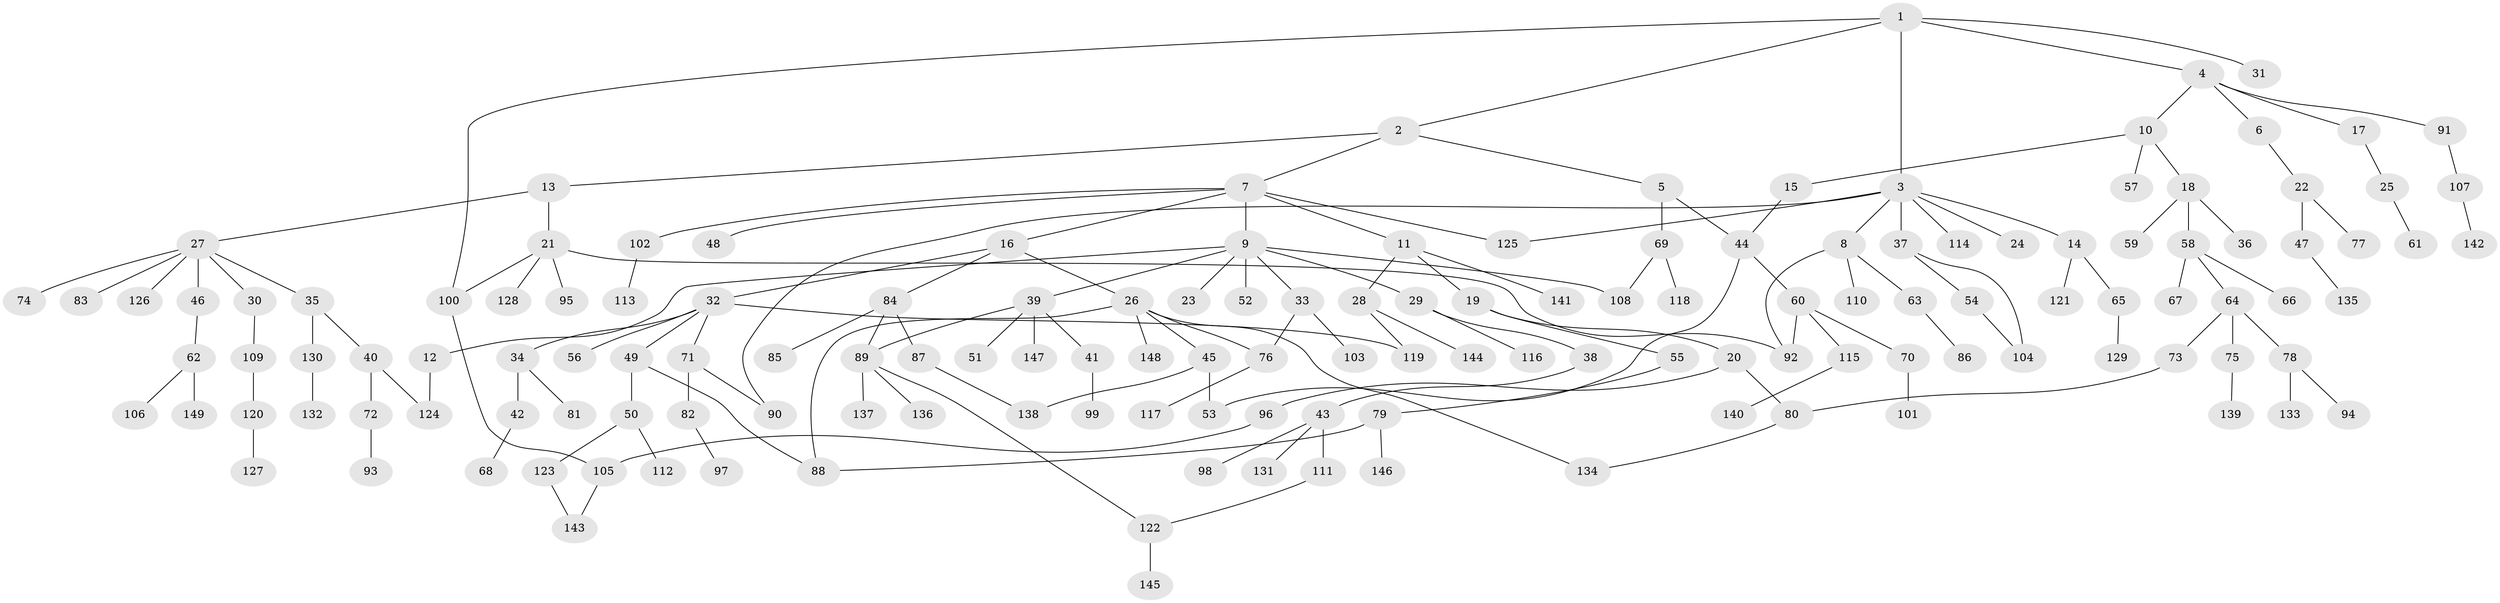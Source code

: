 // Generated by graph-tools (version 1.1) at 2025/25/03/09/25 03:25:26]
// undirected, 149 vertices, 169 edges
graph export_dot {
graph [start="1"]
  node [color=gray90,style=filled];
  1;
  2;
  3;
  4;
  5;
  6;
  7;
  8;
  9;
  10;
  11;
  12;
  13;
  14;
  15;
  16;
  17;
  18;
  19;
  20;
  21;
  22;
  23;
  24;
  25;
  26;
  27;
  28;
  29;
  30;
  31;
  32;
  33;
  34;
  35;
  36;
  37;
  38;
  39;
  40;
  41;
  42;
  43;
  44;
  45;
  46;
  47;
  48;
  49;
  50;
  51;
  52;
  53;
  54;
  55;
  56;
  57;
  58;
  59;
  60;
  61;
  62;
  63;
  64;
  65;
  66;
  67;
  68;
  69;
  70;
  71;
  72;
  73;
  74;
  75;
  76;
  77;
  78;
  79;
  80;
  81;
  82;
  83;
  84;
  85;
  86;
  87;
  88;
  89;
  90;
  91;
  92;
  93;
  94;
  95;
  96;
  97;
  98;
  99;
  100;
  101;
  102;
  103;
  104;
  105;
  106;
  107;
  108;
  109;
  110;
  111;
  112;
  113;
  114;
  115;
  116;
  117;
  118;
  119;
  120;
  121;
  122;
  123;
  124;
  125;
  126;
  127;
  128;
  129;
  130;
  131;
  132;
  133;
  134;
  135;
  136;
  137;
  138;
  139;
  140;
  141;
  142;
  143;
  144;
  145;
  146;
  147;
  148;
  149;
  1 -- 2;
  1 -- 3;
  1 -- 4;
  1 -- 31;
  1 -- 100;
  2 -- 5;
  2 -- 7;
  2 -- 13;
  3 -- 8;
  3 -- 14;
  3 -- 24;
  3 -- 37;
  3 -- 114;
  3 -- 125;
  3 -- 90;
  4 -- 6;
  4 -- 10;
  4 -- 17;
  4 -- 91;
  5 -- 69;
  5 -- 44;
  6 -- 22;
  7 -- 9;
  7 -- 11;
  7 -- 16;
  7 -- 48;
  7 -- 102;
  7 -- 125;
  8 -- 63;
  8 -- 110;
  8 -- 92;
  9 -- 12;
  9 -- 23;
  9 -- 29;
  9 -- 33;
  9 -- 39;
  9 -- 52;
  9 -- 108;
  10 -- 15;
  10 -- 18;
  10 -- 57;
  11 -- 19;
  11 -- 28;
  11 -- 141;
  12 -- 124;
  13 -- 21;
  13 -- 27;
  14 -- 65;
  14 -- 121;
  15 -- 44;
  16 -- 26;
  16 -- 32;
  16 -- 84;
  17 -- 25;
  18 -- 36;
  18 -- 58;
  18 -- 59;
  19 -- 20;
  19 -- 55;
  20 -- 96;
  20 -- 80;
  21 -- 95;
  21 -- 100;
  21 -- 128;
  21 -- 92;
  22 -- 47;
  22 -- 77;
  25 -- 61;
  26 -- 45;
  26 -- 76;
  26 -- 88;
  26 -- 148;
  26 -- 134;
  27 -- 30;
  27 -- 35;
  27 -- 46;
  27 -- 74;
  27 -- 83;
  27 -- 126;
  28 -- 144;
  28 -- 119;
  29 -- 38;
  29 -- 116;
  30 -- 109;
  32 -- 34;
  32 -- 49;
  32 -- 56;
  32 -- 71;
  32 -- 119;
  33 -- 103;
  33 -- 76;
  34 -- 42;
  34 -- 81;
  35 -- 40;
  35 -- 130;
  37 -- 54;
  37 -- 104;
  38 -- 43;
  39 -- 41;
  39 -- 51;
  39 -- 147;
  39 -- 89;
  40 -- 72;
  40 -- 124;
  41 -- 99;
  42 -- 68;
  43 -- 98;
  43 -- 111;
  43 -- 131;
  44 -- 53;
  44 -- 60;
  45 -- 53;
  45 -- 138;
  46 -- 62;
  47 -- 135;
  49 -- 50;
  49 -- 88;
  50 -- 112;
  50 -- 123;
  54 -- 104;
  55 -- 79;
  58 -- 64;
  58 -- 66;
  58 -- 67;
  60 -- 70;
  60 -- 92;
  60 -- 115;
  62 -- 106;
  62 -- 149;
  63 -- 86;
  64 -- 73;
  64 -- 75;
  64 -- 78;
  65 -- 129;
  69 -- 118;
  69 -- 108;
  70 -- 101;
  71 -- 82;
  71 -- 90;
  72 -- 93;
  73 -- 80;
  75 -- 139;
  76 -- 117;
  78 -- 94;
  78 -- 133;
  79 -- 146;
  79 -- 88;
  80 -- 134;
  82 -- 97;
  84 -- 85;
  84 -- 87;
  84 -- 89;
  87 -- 138;
  89 -- 122;
  89 -- 136;
  89 -- 137;
  91 -- 107;
  96 -- 105;
  100 -- 105;
  102 -- 113;
  105 -- 143;
  107 -- 142;
  109 -- 120;
  111 -- 122;
  115 -- 140;
  120 -- 127;
  122 -- 145;
  123 -- 143;
  130 -- 132;
}
